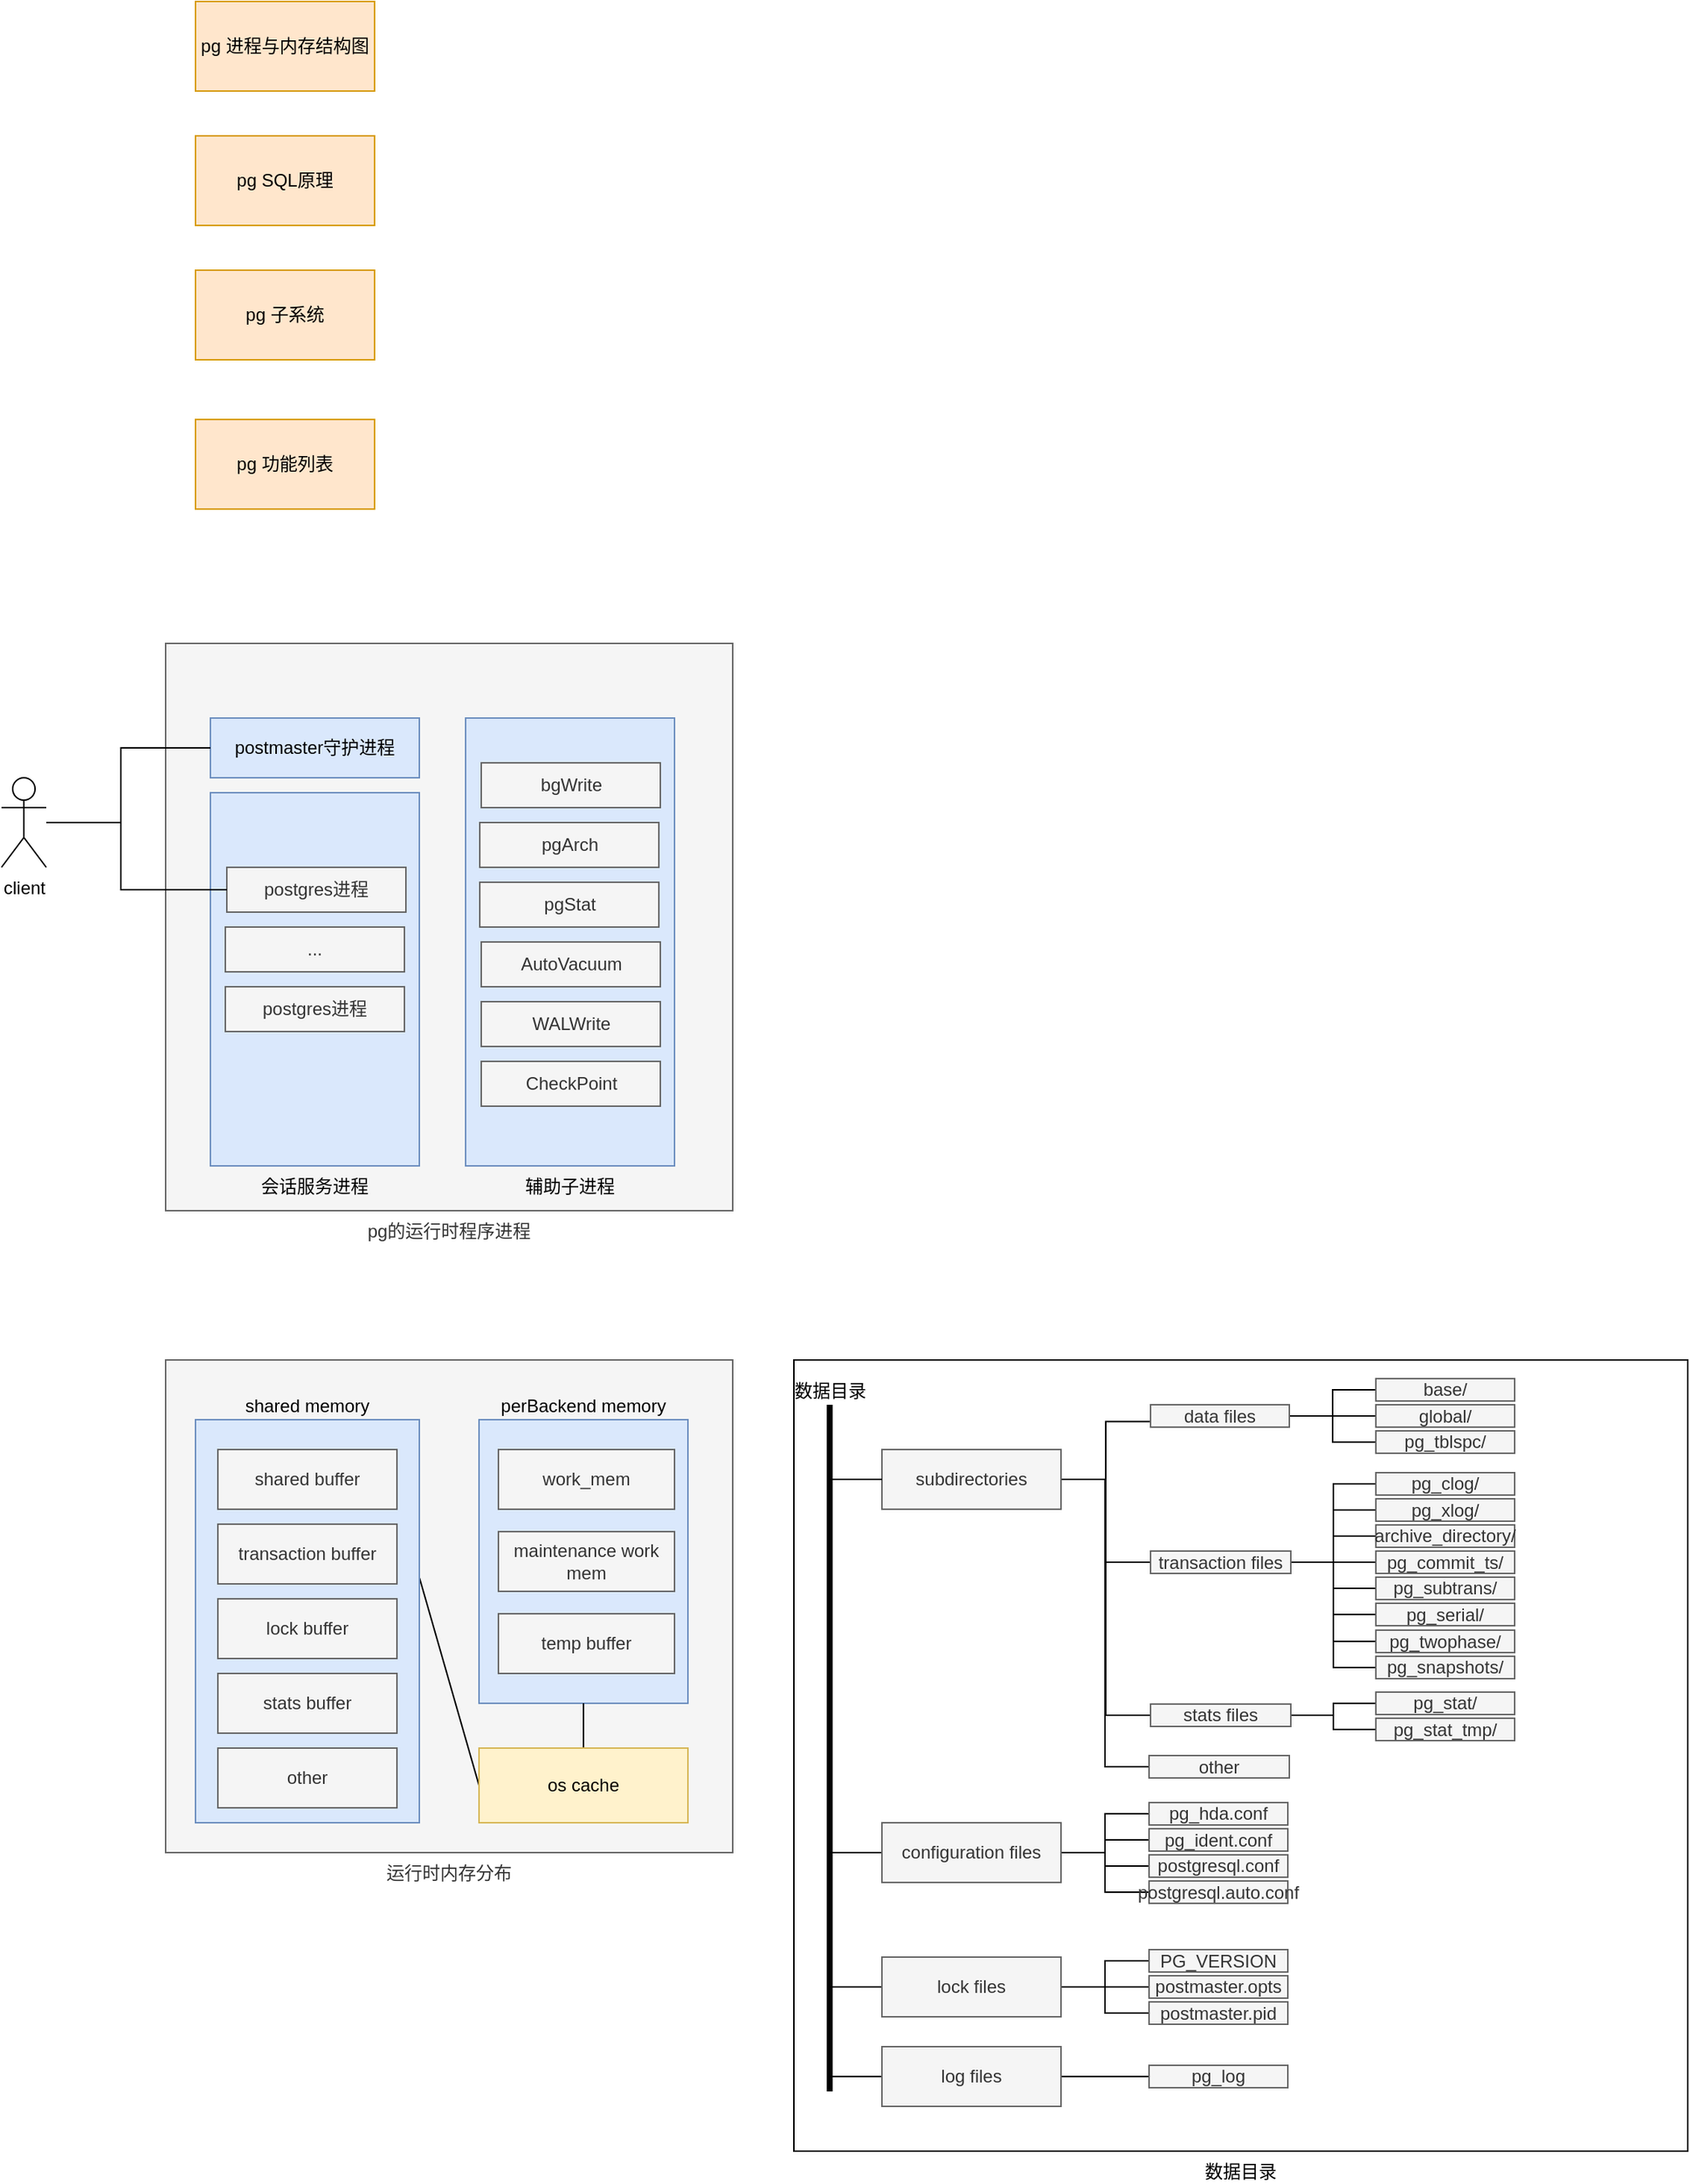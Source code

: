 <mxfile version="10.6.3" type="github"><diagram id="vr3g13BMEE8ZhwxLxWMC" name="第 1 页"><mxGraphModel dx="768" dy="972" grid="1" gridSize="10" guides="1" tooltips="1" connect="1" arrows="1" fold="1" page="1" pageScale="1" pageWidth="827" pageHeight="1169" math="0" shadow="0"><root><mxCell id="0"/><mxCell id="1" parent="0"/><mxCell id="moTQVVO1JvvIPHnxFiKA-16" value="数据目录" style="rounded=0;whiteSpace=wrap;html=1;labelPosition=center;verticalLabelPosition=bottom;align=center;verticalAlign=top;" vertex="1" parent="1"><mxGeometry x="551" y="1210" width="599" height="530" as="geometry"/></mxCell><mxCell id="q8Bx2dNp8B1ykMYG_O_N-1" value="pg的运行时程序进程&lt;br&gt;" style="rounded=0;whiteSpace=wrap;html=1;fillColor=#f5f5f5;strokeColor=#666666;labelPosition=center;verticalLabelPosition=bottom;align=center;verticalAlign=top;fontColor=#333333;" parent="1" vertex="1"><mxGeometry x="130" y="730" width="380" height="380" as="geometry"/></mxCell><mxCell id="q8Bx2dNp8B1ykMYG_O_N-2" value="pg 进程与内存结构图&lt;br&gt;" style="rounded=0;whiteSpace=wrap;html=1;fillColor=#ffe6cc;strokeColor=#d79b00;" parent="1" vertex="1"><mxGeometry x="150" y="300" width="120" height="60" as="geometry"/></mxCell><mxCell id="q8Bx2dNp8B1ykMYG_O_N-4" value="pg SQL原理&lt;br&gt;" style="rounded=0;whiteSpace=wrap;html=1;fillColor=#ffe6cc;strokeColor=#d79b00;" parent="1" vertex="1"><mxGeometry x="150" y="390" width="120" height="60" as="geometry"/></mxCell><mxCell id="q8Bx2dNp8B1ykMYG_O_N-6" value="pg 子系统&lt;br&gt;" style="rounded=0;whiteSpace=wrap;html=1;fillColor=#ffe6cc;strokeColor=#d79b00;" parent="1" vertex="1"><mxGeometry x="150" y="480" width="120" height="60" as="geometry"/></mxCell><mxCell id="q8Bx2dNp8B1ykMYG_O_N-7" value="pg 功能列表&lt;br&gt;" style="rounded=0;whiteSpace=wrap;html=1;fillColor=#ffe6cc;strokeColor=#d79b00;" parent="1" vertex="1"><mxGeometry x="150" y="580" width="120" height="60" as="geometry"/></mxCell><mxCell id="q8Bx2dNp8B1ykMYG_O_N-8" value="postmaster守护进程" style="rounded=0;whiteSpace=wrap;html=1;fillColor=#dae8fc;strokeColor=#6c8ebf;" parent="1" vertex="1"><mxGeometry x="160" y="780" width="140" height="40" as="geometry"/></mxCell><mxCell id="moTQVVO1JvvIPHnxFiKA-2" value="运行时内存分布&lt;br&gt;" style="rounded=0;whiteSpace=wrap;html=1;fillColor=#f5f5f5;strokeColor=#666666;labelPosition=center;verticalLabelPosition=bottom;align=center;verticalAlign=top;fontColor=#333333;" vertex="1" parent="1"><mxGeometry x="130" y="1210" width="380" height="330" as="geometry"/></mxCell><mxCell id="moTQVVO1JvvIPHnxFiKA-14" style="rounded=0;orthogonalLoop=1;jettySize=auto;html=1;entryX=0;entryY=0.5;entryDx=0;entryDy=0;exitX=1.001;exitY=0.393;exitDx=0;exitDy=0;endArrow=none;endFill=0;exitPerimeter=0;" edge="1" parent="1" source="moTQVVO1JvvIPHnxFiKA-3" target="moTQVVO1JvvIPHnxFiKA-5"><mxGeometry relative="1" as="geometry"/></mxCell><mxCell id="moTQVVO1JvvIPHnxFiKA-3" value="shared memory" style="rounded=0;whiteSpace=wrap;html=1;fillColor=#dae8fc;strokeColor=#6c8ebf;labelPosition=center;verticalLabelPosition=top;align=center;verticalAlign=bottom;" vertex="1" parent="1"><mxGeometry x="150" y="1250" width="150" height="270" as="geometry"/></mxCell><mxCell id="moTQVVO1JvvIPHnxFiKA-4" value="perBackend memory" style="rounded=0;whiteSpace=wrap;html=1;fillColor=#dae8fc;strokeColor=#6c8ebf;labelPosition=center;verticalLabelPosition=top;align=center;verticalAlign=bottom;" vertex="1" parent="1"><mxGeometry x="340" y="1250" width="140" height="190" as="geometry"/></mxCell><mxCell id="moTQVVO1JvvIPHnxFiKA-15" style="edgeStyle=none;rounded=0;orthogonalLoop=1;jettySize=auto;html=1;entryX=0.5;entryY=1;entryDx=0;entryDy=0;endArrow=none;endFill=0;" edge="1" parent="1" source="moTQVVO1JvvIPHnxFiKA-5" target="moTQVVO1JvvIPHnxFiKA-4"><mxGeometry relative="1" as="geometry"/></mxCell><mxCell id="moTQVVO1JvvIPHnxFiKA-5" value="os cache&lt;br&gt;" style="rounded=0;whiteSpace=wrap;html=1;fillColor=#fff2cc;strokeColor=#d6b656;labelPosition=center;verticalLabelPosition=middle;align=center;verticalAlign=middle;" vertex="1" parent="1"><mxGeometry x="340" y="1470" width="140" height="50" as="geometry"/></mxCell><mxCell id="moTQVVO1JvvIPHnxFiKA-6" value="shared buffer" style="rounded=0;whiteSpace=wrap;html=1;fillColor=#f5f5f5;strokeColor=#666666;fontColor=#333333;" vertex="1" parent="1"><mxGeometry x="165" y="1270" width="120" height="40" as="geometry"/></mxCell><mxCell id="moTQVVO1JvvIPHnxFiKA-7" value="transaction buffer" style="rounded=0;whiteSpace=wrap;html=1;fillColor=#f5f5f5;strokeColor=#666666;fontColor=#333333;" vertex="1" parent="1"><mxGeometry x="165" y="1320" width="120" height="40" as="geometry"/></mxCell><mxCell id="moTQVVO1JvvIPHnxFiKA-8" value="lock buffer" style="rounded=0;whiteSpace=wrap;html=1;fillColor=#f5f5f5;strokeColor=#666666;fontColor=#333333;" vertex="1" parent="1"><mxGeometry x="165" y="1370" width="120" height="40" as="geometry"/></mxCell><mxCell id="moTQVVO1JvvIPHnxFiKA-9" value="stats buffer" style="rounded=0;whiteSpace=wrap;html=1;fillColor=#f5f5f5;strokeColor=#666666;fontColor=#333333;" vertex="1" parent="1"><mxGeometry x="165" y="1420" width="120" height="40" as="geometry"/></mxCell><mxCell id="moTQVVO1JvvIPHnxFiKA-10" value="other" style="rounded=0;whiteSpace=wrap;html=1;fillColor=#f5f5f5;strokeColor=#666666;fontColor=#333333;" vertex="1" parent="1"><mxGeometry x="165" y="1470" width="120" height="40" as="geometry"/></mxCell><mxCell id="moTQVVO1JvvIPHnxFiKA-11" value="work_mem" style="rounded=0;whiteSpace=wrap;html=1;fillColor=#f5f5f5;strokeColor=#666666;fontColor=#333333;" vertex="1" parent="1"><mxGeometry x="353" y="1270" width="118" height="40" as="geometry"/></mxCell><mxCell id="moTQVVO1JvvIPHnxFiKA-12" value="maintenance work mem" style="rounded=0;whiteSpace=wrap;html=1;fillColor=#f5f5f5;strokeColor=#666666;fontColor=#333333;" vertex="1" parent="1"><mxGeometry x="353" y="1325" width="118" height="40" as="geometry"/></mxCell><mxCell id="moTQVVO1JvvIPHnxFiKA-13" value="temp buffer" style="rounded=0;whiteSpace=wrap;html=1;fillColor=#f5f5f5;strokeColor=#666666;fontColor=#333333;" vertex="1" parent="1"><mxGeometry x="353" y="1380" width="118" height="40" as="geometry"/></mxCell><mxCell id="moTQVVO1JvvIPHnxFiKA-37" style="edgeStyle=orthogonalEdgeStyle;rounded=0;orthogonalLoop=1;jettySize=auto;html=1;entryX=0;entryY=0.75;entryDx=0;entryDy=0;endArrow=none;endFill=0;" edge="1" parent="1" source="moTQVVO1JvvIPHnxFiKA-17" target="moTQVVO1JvvIPHnxFiKA-28"><mxGeometry relative="1" as="geometry"><Array as="points"><mxPoint x="760" y="1290"/><mxPoint x="760" y="1251"/></Array></mxGeometry></mxCell><mxCell id="moTQVVO1JvvIPHnxFiKA-38" style="edgeStyle=orthogonalEdgeStyle;rounded=0;orthogonalLoop=1;jettySize=auto;html=1;endArrow=none;endFill=0;entryX=0;entryY=0.5;entryDx=0;entryDy=0;" edge="1" parent="1" source="moTQVVO1JvvIPHnxFiKA-17" target="moTQVVO1JvvIPHnxFiKA-29"><mxGeometry relative="1" as="geometry"/></mxCell><mxCell id="moTQVVO1JvvIPHnxFiKA-39" style="edgeStyle=orthogonalEdgeStyle;rounded=0;orthogonalLoop=1;jettySize=auto;html=1;endArrow=none;endFill=0;entryX=0;entryY=0.5;entryDx=0;entryDy=0;" edge="1" parent="1" source="moTQVVO1JvvIPHnxFiKA-17" target="moTQVVO1JvvIPHnxFiKA-30"><mxGeometry relative="1" as="geometry"><Array as="points"><mxPoint x="760" y="1290"/><mxPoint x="760" y="1448"/></Array></mxGeometry></mxCell><mxCell id="moTQVVO1JvvIPHnxFiKA-40" style="edgeStyle=orthogonalEdgeStyle;rounded=0;orthogonalLoop=1;jettySize=auto;html=1;entryX=0;entryY=0.5;entryDx=0;entryDy=0;endArrow=none;endFill=0;" edge="1" parent="1" source="moTQVVO1JvvIPHnxFiKA-17" target="moTQVVO1JvvIPHnxFiKA-31"><mxGeometry relative="1" as="geometry"/></mxCell><mxCell id="moTQVVO1JvvIPHnxFiKA-17" value="subdirectories" style="rounded=0;whiteSpace=wrap;html=1;fillColor=#f5f5f5;strokeColor=#666666;fontColor=#333333;" vertex="1" parent="1"><mxGeometry x="610" y="1270" width="120" height="40" as="geometry"/></mxCell><mxCell id="moTQVVO1JvvIPHnxFiKA-19" style="edgeStyle=none;rounded=0;orthogonalLoop=1;jettySize=auto;html=1;entryX=0;entryY=0.5;entryDx=0;entryDy=0;endArrow=none;endFill=0;" edge="1" parent="1" source="moTQVVO1JvvIPHnxFiKA-18" target="moTQVVO1JvvIPHnxFiKA-17"><mxGeometry relative="1" as="geometry"/></mxCell><mxCell id="moTQVVO1JvvIPHnxFiKA-18" value="数据目录" style="line;strokeWidth=4;direction=south;html=1;perimeter=backbonePerimeter;points=[];outlineConnect=0;labelPosition=center;verticalLabelPosition=top;align=center;verticalAlign=bottom;" vertex="1" parent="1"><mxGeometry x="570" y="1240" width="10" height="460" as="geometry"/></mxCell><mxCell id="moTQVVO1JvvIPHnxFiKA-23" style="edgeStyle=none;rounded=0;orthogonalLoop=1;jettySize=auto;html=1;endArrow=none;endFill=0;" edge="1" parent="1" source="moTQVVO1JvvIPHnxFiKA-20" target="moTQVVO1JvvIPHnxFiKA-18"><mxGeometry relative="1" as="geometry"/></mxCell><mxCell id="moTQVVO1JvvIPHnxFiKA-91" style="edgeStyle=orthogonalEdgeStyle;rounded=0;orthogonalLoop=1;jettySize=auto;html=1;entryX=0;entryY=0.5;entryDx=0;entryDy=0;endArrow=none;endFill=0;" edge="1" parent="1" source="moTQVVO1JvvIPHnxFiKA-20" target="moTQVVO1JvvIPHnxFiKA-87"><mxGeometry relative="1" as="geometry"/></mxCell><mxCell id="moTQVVO1JvvIPHnxFiKA-92" style="edgeStyle=orthogonalEdgeStyle;rounded=0;orthogonalLoop=1;jettySize=auto;html=1;entryX=0;entryY=0.5;entryDx=0;entryDy=0;endArrow=none;endFill=0;" edge="1" parent="1" source="moTQVVO1JvvIPHnxFiKA-20" target="moTQVVO1JvvIPHnxFiKA-88"><mxGeometry relative="1" as="geometry"/></mxCell><mxCell id="moTQVVO1JvvIPHnxFiKA-93" style="edgeStyle=orthogonalEdgeStyle;rounded=0;orthogonalLoop=1;jettySize=auto;html=1;entryX=0;entryY=0.5;entryDx=0;entryDy=0;endArrow=none;endFill=0;" edge="1" parent="1" source="moTQVVO1JvvIPHnxFiKA-20" target="moTQVVO1JvvIPHnxFiKA-89"><mxGeometry relative="1" as="geometry"/></mxCell><mxCell id="moTQVVO1JvvIPHnxFiKA-94" style="edgeStyle=orthogonalEdgeStyle;rounded=0;orthogonalLoop=1;jettySize=auto;html=1;entryX=0;entryY=0.5;entryDx=0;entryDy=0;endArrow=none;endFill=0;" edge="1" parent="1" source="moTQVVO1JvvIPHnxFiKA-20" target="moTQVVO1JvvIPHnxFiKA-90"><mxGeometry relative="1" as="geometry"/></mxCell><mxCell id="moTQVVO1JvvIPHnxFiKA-20" value="configuration files" style="rounded=0;whiteSpace=wrap;html=1;fillColor=#f5f5f5;strokeColor=#666666;fontColor=#333333;" vertex="1" parent="1"><mxGeometry x="610" y="1520" width="120" height="40" as="geometry"/></mxCell><mxCell id="moTQVVO1JvvIPHnxFiKA-24" style="edgeStyle=none;rounded=0;orthogonalLoop=1;jettySize=auto;html=1;endArrow=none;endFill=0;" edge="1" parent="1" source="moTQVVO1JvvIPHnxFiKA-21" target="moTQVVO1JvvIPHnxFiKA-18"><mxGeometry relative="1" as="geometry"/></mxCell><mxCell id="moTQVVO1JvvIPHnxFiKA-99" style="edgeStyle=orthogonalEdgeStyle;rounded=0;orthogonalLoop=1;jettySize=auto;html=1;entryX=0;entryY=0.5;entryDx=0;entryDy=0;endArrow=none;endFill=0;" edge="1" parent="1" source="moTQVVO1JvvIPHnxFiKA-21" target="moTQVVO1JvvIPHnxFiKA-95"><mxGeometry relative="1" as="geometry"/></mxCell><mxCell id="moTQVVO1JvvIPHnxFiKA-100" style="edgeStyle=orthogonalEdgeStyle;rounded=0;orthogonalLoop=1;jettySize=auto;html=1;entryX=0;entryY=0.5;entryDx=0;entryDy=0;endArrow=none;endFill=0;" edge="1" parent="1" source="moTQVVO1JvvIPHnxFiKA-21" target="moTQVVO1JvvIPHnxFiKA-96"><mxGeometry relative="1" as="geometry"/></mxCell><mxCell id="moTQVVO1JvvIPHnxFiKA-101" style="edgeStyle=orthogonalEdgeStyle;rounded=0;orthogonalLoop=1;jettySize=auto;html=1;entryX=0;entryY=0.5;entryDx=0;entryDy=0;endArrow=none;endFill=0;" edge="1" parent="1" source="moTQVVO1JvvIPHnxFiKA-21" target="moTQVVO1JvvIPHnxFiKA-97"><mxGeometry relative="1" as="geometry"/></mxCell><mxCell id="moTQVVO1JvvIPHnxFiKA-21" value="lock files" style="rounded=0;whiteSpace=wrap;html=1;fillColor=#f5f5f5;strokeColor=#666666;fontColor=#333333;" vertex="1" parent="1"><mxGeometry x="610" y="1610" width="120" height="40" as="geometry"/></mxCell><mxCell id="moTQVVO1JvvIPHnxFiKA-25" style="edgeStyle=none;rounded=0;orthogonalLoop=1;jettySize=auto;html=1;endArrow=none;endFill=0;" edge="1" parent="1" source="moTQVVO1JvvIPHnxFiKA-22" target="moTQVVO1JvvIPHnxFiKA-18"><mxGeometry relative="1" as="geometry"/></mxCell><mxCell id="moTQVVO1JvvIPHnxFiKA-102" style="edgeStyle=orthogonalEdgeStyle;rounded=0;orthogonalLoop=1;jettySize=auto;html=1;entryX=0;entryY=0.5;entryDx=0;entryDy=0;endArrow=none;endFill=0;" edge="1" parent="1" source="moTQVVO1JvvIPHnxFiKA-22" target="moTQVVO1JvvIPHnxFiKA-98"><mxGeometry relative="1" as="geometry"/></mxCell><mxCell id="moTQVVO1JvvIPHnxFiKA-22" value="log files" style="rounded=0;whiteSpace=wrap;html=1;fillColor=#f5f5f5;strokeColor=#666666;fontColor=#333333;" vertex="1" parent="1"><mxGeometry x="610" y="1670" width="120" height="40" as="geometry"/></mxCell><mxCell id="moTQVVO1JvvIPHnxFiKA-67" style="edgeStyle=orthogonalEdgeStyle;rounded=0;orthogonalLoop=1;jettySize=auto;html=1;entryX=0;entryY=0.5;entryDx=0;entryDy=0;endArrow=none;endFill=0;" edge="1" parent="1" source="moTQVVO1JvvIPHnxFiKA-28" target="moTQVVO1JvvIPHnxFiKA-41"><mxGeometry relative="1" as="geometry"/></mxCell><mxCell id="moTQVVO1JvvIPHnxFiKA-68" style="edgeStyle=orthogonalEdgeStyle;rounded=0;orthogonalLoop=1;jettySize=auto;html=1;entryX=0;entryY=0.5;entryDx=0;entryDy=0;endArrow=none;endFill=0;" edge="1" parent="1" source="moTQVVO1JvvIPHnxFiKA-28" target="moTQVVO1JvvIPHnxFiKA-43"><mxGeometry relative="1" as="geometry"/></mxCell><mxCell id="moTQVVO1JvvIPHnxFiKA-69" style="edgeStyle=orthogonalEdgeStyle;rounded=0;orthogonalLoop=1;jettySize=auto;html=1;entryX=0;entryY=0.5;entryDx=0;entryDy=0;endArrow=none;endFill=0;" edge="1" parent="1" source="moTQVVO1JvvIPHnxFiKA-28" target="moTQVVO1JvvIPHnxFiKA-44"><mxGeometry relative="1" as="geometry"/></mxCell><mxCell id="moTQVVO1JvvIPHnxFiKA-28" value="data files" style="rounded=0;whiteSpace=wrap;html=1;fillColor=#f5f5f5;strokeColor=#666666;fontColor=#333333;" vertex="1" parent="1"><mxGeometry x="790" y="1240" width="93" height="15" as="geometry"/></mxCell><mxCell id="moTQVVO1JvvIPHnxFiKA-41" value="base/" style="rounded=0;whiteSpace=wrap;html=1;fillColor=#f5f5f5;strokeColor=#666666;fontColor=#333333;" vertex="1" parent="1"><mxGeometry x="941" y="1222.5" width="93" height="15" as="geometry"/></mxCell><mxCell id="moTQVVO1JvvIPHnxFiKA-71" style="edgeStyle=orthogonalEdgeStyle;rounded=0;orthogonalLoop=1;jettySize=auto;html=1;entryX=0;entryY=0.5;entryDx=0;entryDy=0;endArrow=none;endFill=0;" edge="1" parent="1" source="moTQVVO1JvvIPHnxFiKA-29" target="moTQVVO1JvvIPHnxFiKA-48"><mxGeometry relative="1" as="geometry"/></mxCell><mxCell id="moTQVVO1JvvIPHnxFiKA-72" style="edgeStyle=orthogonalEdgeStyle;rounded=0;orthogonalLoop=1;jettySize=auto;html=1;entryX=0;entryY=0.5;entryDx=0;entryDy=0;endArrow=none;endFill=0;" edge="1" parent="1" source="moTQVVO1JvvIPHnxFiKA-29" target="moTQVVO1JvvIPHnxFiKA-52"><mxGeometry relative="1" as="geometry"/></mxCell><mxCell id="moTQVVO1JvvIPHnxFiKA-73" style="edgeStyle=orthogonalEdgeStyle;rounded=0;orthogonalLoop=1;jettySize=auto;html=1;entryX=0;entryY=0.5;entryDx=0;entryDy=0;endArrow=none;endFill=0;" edge="1" parent="1" source="moTQVVO1JvvIPHnxFiKA-29" target="moTQVVO1JvvIPHnxFiKA-54"><mxGeometry relative="1" as="geometry"/></mxCell><mxCell id="moTQVVO1JvvIPHnxFiKA-74" style="edgeStyle=orthogonalEdgeStyle;rounded=0;orthogonalLoop=1;jettySize=auto;html=1;entryX=0;entryY=0.5;entryDx=0;entryDy=0;endArrow=none;endFill=0;" edge="1" parent="1" source="moTQVVO1JvvIPHnxFiKA-29" target="moTQVVO1JvvIPHnxFiKA-56"><mxGeometry relative="1" as="geometry"/></mxCell><mxCell id="moTQVVO1JvvIPHnxFiKA-75" style="edgeStyle=orthogonalEdgeStyle;rounded=0;orthogonalLoop=1;jettySize=auto;html=1;entryX=0;entryY=0.5;entryDx=0;entryDy=0;endArrow=none;endFill=0;" edge="1" parent="1" source="moTQVVO1JvvIPHnxFiKA-29" target="moTQVVO1JvvIPHnxFiKA-57"><mxGeometry relative="1" as="geometry"/></mxCell><mxCell id="moTQVVO1JvvIPHnxFiKA-76" style="edgeStyle=orthogonalEdgeStyle;rounded=0;orthogonalLoop=1;jettySize=auto;html=1;entryX=0;entryY=0.5;entryDx=0;entryDy=0;endArrow=none;endFill=0;" edge="1" parent="1" source="moTQVVO1JvvIPHnxFiKA-29" target="moTQVVO1JvvIPHnxFiKA-55"><mxGeometry relative="1" as="geometry"/></mxCell><mxCell id="moTQVVO1JvvIPHnxFiKA-77" style="edgeStyle=orthogonalEdgeStyle;rounded=0;orthogonalLoop=1;jettySize=auto;html=1;entryX=0;entryY=0.5;entryDx=0;entryDy=0;endArrow=none;endFill=0;" edge="1" parent="1" source="moTQVVO1JvvIPHnxFiKA-29" target="moTQVVO1JvvIPHnxFiKA-59"><mxGeometry relative="1" as="geometry"/></mxCell><mxCell id="moTQVVO1JvvIPHnxFiKA-78" style="edgeStyle=orthogonalEdgeStyle;rounded=0;orthogonalLoop=1;jettySize=auto;html=1;entryX=0;entryY=0.5;entryDx=0;entryDy=0;endArrow=none;endFill=0;" edge="1" parent="1" source="moTQVVO1JvvIPHnxFiKA-29" target="moTQVVO1JvvIPHnxFiKA-60"><mxGeometry relative="1" as="geometry"/></mxCell><mxCell id="moTQVVO1JvvIPHnxFiKA-29" value="transaction files" style="rounded=0;whiteSpace=wrap;html=1;fillColor=#f5f5f5;strokeColor=#666666;fontColor=#333333;" vertex="1" parent="1"><mxGeometry x="790" y="1338" width="94" height="15" as="geometry"/></mxCell><mxCell id="moTQVVO1JvvIPHnxFiKA-81" style="edgeStyle=orthogonalEdgeStyle;rounded=0;orthogonalLoop=1;jettySize=auto;html=1;endArrow=none;endFill=0;" edge="1" parent="1" source="moTQVVO1JvvIPHnxFiKA-30" target="moTQVVO1JvvIPHnxFiKA-79"><mxGeometry relative="1" as="geometry"/></mxCell><mxCell id="moTQVVO1JvvIPHnxFiKA-82" style="edgeStyle=orthogonalEdgeStyle;rounded=0;orthogonalLoop=1;jettySize=auto;html=1;entryX=0;entryY=0.5;entryDx=0;entryDy=0;endArrow=none;endFill=0;" edge="1" parent="1" source="moTQVVO1JvvIPHnxFiKA-30" target="moTQVVO1JvvIPHnxFiKA-80"><mxGeometry relative="1" as="geometry"/></mxCell><mxCell id="moTQVVO1JvvIPHnxFiKA-30" value="stats files" style="rounded=0;whiteSpace=wrap;html=1;fillColor=#f5f5f5;strokeColor=#666666;fontColor=#333333;" vertex="1" parent="1"><mxGeometry x="790" y="1440.5" width="94" height="15" as="geometry"/></mxCell><mxCell id="moTQVVO1JvvIPHnxFiKA-31" value="other" style="rounded=0;whiteSpace=wrap;html=1;fillColor=#f5f5f5;strokeColor=#666666;fontColor=#333333;" vertex="1" parent="1"><mxGeometry x="789" y="1475" width="94" height="15" as="geometry"/></mxCell><mxCell id="moTQVVO1JvvIPHnxFiKA-43" value="global/" style="rounded=0;whiteSpace=wrap;html=1;fillColor=#f5f5f5;strokeColor=#666666;fontColor=#333333;" vertex="1" parent="1"><mxGeometry x="941" y="1240" width="93" height="15" as="geometry"/></mxCell><mxCell id="moTQVVO1JvvIPHnxFiKA-44" value="pg_tblspc/" style="rounded=0;whiteSpace=wrap;html=1;fillColor=#f5f5f5;strokeColor=#666666;fontColor=#333333;" vertex="1" parent="1"><mxGeometry x="941" y="1257.5" width="93" height="15" as="geometry"/></mxCell><mxCell id="moTQVVO1JvvIPHnxFiKA-48" value="pg_clog/" style="rounded=0;whiteSpace=wrap;html=1;fillColor=#f5f5f5;strokeColor=#666666;fontColor=#333333;" vertex="1" parent="1"><mxGeometry x="941" y="1285.5" width="93" height="15" as="geometry"/></mxCell><mxCell id="moTQVVO1JvvIPHnxFiKA-52" value="pg_xlog/" style="rounded=0;whiteSpace=wrap;html=1;fillColor=#f5f5f5;strokeColor=#666666;fontColor=#333333;" vertex="1" parent="1"><mxGeometry x="941" y="1303" width="93" height="15" as="geometry"/></mxCell><mxCell id="moTQVVO1JvvIPHnxFiKA-54" value="archive_directory/" style="rounded=0;whiteSpace=wrap;html=1;fillColor=#f5f5f5;strokeColor=#666666;fontColor=#333333;" vertex="1" parent="1"><mxGeometry x="941" y="1320.5" width="93" height="15" as="geometry"/></mxCell><mxCell id="moTQVVO1JvvIPHnxFiKA-55" value="pg_serial/" style="rounded=0;whiteSpace=wrap;html=1;fillColor=#f5f5f5;strokeColor=#666666;fontColor=#333333;" vertex="1" parent="1"><mxGeometry x="941" y="1373" width="93" height="15" as="geometry"/></mxCell><mxCell id="moTQVVO1JvvIPHnxFiKA-56" value="pg_commit_ts/" style="rounded=0;whiteSpace=wrap;html=1;fillColor=#f5f5f5;strokeColor=#666666;fontColor=#333333;" vertex="1" parent="1"><mxGeometry x="941" y="1338" width="93" height="15" as="geometry"/></mxCell><mxCell id="moTQVVO1JvvIPHnxFiKA-57" value="pg_subtrans/" style="rounded=0;whiteSpace=wrap;html=1;fillColor=#f5f5f5;strokeColor=#666666;fontColor=#333333;" vertex="1" parent="1"><mxGeometry x="941" y="1355.5" width="93" height="15" as="geometry"/></mxCell><mxCell id="moTQVVO1JvvIPHnxFiKA-59" value="pg_twophase/" style="rounded=0;whiteSpace=wrap;html=1;fillColor=#f5f5f5;strokeColor=#666666;fontColor=#333333;" vertex="1" parent="1"><mxGeometry x="941" y="1391" width="93" height="15" as="geometry"/></mxCell><mxCell id="moTQVVO1JvvIPHnxFiKA-60" value="pg_snapshots/" style="rounded=0;whiteSpace=wrap;html=1;fillColor=#f5f5f5;strokeColor=#666666;fontColor=#333333;" vertex="1" parent="1"><mxGeometry x="941" y="1408.5" width="93" height="15" as="geometry"/></mxCell><mxCell id="moTQVVO1JvvIPHnxFiKA-79" value="pg_stat/" style="rounded=0;whiteSpace=wrap;html=1;fillColor=#f5f5f5;strokeColor=#666666;fontColor=#333333;" vertex="1" parent="1"><mxGeometry x="941" y="1432.5" width="93" height="15" as="geometry"/></mxCell><mxCell id="moTQVVO1JvvIPHnxFiKA-80" value="pg_stat_tmp/" style="rounded=0;whiteSpace=wrap;html=1;fillColor=#f5f5f5;strokeColor=#666666;fontColor=#333333;" vertex="1" parent="1"><mxGeometry x="941" y="1450" width="93" height="15" as="geometry"/></mxCell><mxCell id="moTQVVO1JvvIPHnxFiKA-87" value="pg_hda.conf" style="rounded=0;whiteSpace=wrap;html=1;fillColor=#f5f5f5;strokeColor=#666666;fontColor=#333333;" vertex="1" parent="1"><mxGeometry x="789" y="1506.5" width="93" height="15" as="geometry"/></mxCell><mxCell id="moTQVVO1JvvIPHnxFiKA-88" value="pg_ident.conf" style="rounded=0;whiteSpace=wrap;html=1;fillColor=#f5f5f5;strokeColor=#666666;fontColor=#333333;" vertex="1" parent="1"><mxGeometry x="789" y="1524" width="93" height="15" as="geometry"/></mxCell><mxCell id="moTQVVO1JvvIPHnxFiKA-89" value="postgresql.conf" style="rounded=0;whiteSpace=wrap;html=1;fillColor=#f5f5f5;strokeColor=#666666;fontColor=#333333;" vertex="1" parent="1"><mxGeometry x="789" y="1541.5" width="93" height="15" as="geometry"/></mxCell><mxCell id="moTQVVO1JvvIPHnxFiKA-90" value="postgresql.auto.conf" style="rounded=0;whiteSpace=wrap;html=1;fillColor=#f5f5f5;strokeColor=#666666;fontColor=#333333;" vertex="1" parent="1"><mxGeometry x="789" y="1559" width="93" height="15" as="geometry"/></mxCell><mxCell id="moTQVVO1JvvIPHnxFiKA-95" value="PG_VERSION" style="rounded=0;whiteSpace=wrap;html=1;fillColor=#f5f5f5;strokeColor=#666666;fontColor=#333333;" vertex="1" parent="1"><mxGeometry x="789" y="1605" width="93" height="15" as="geometry"/></mxCell><mxCell id="moTQVVO1JvvIPHnxFiKA-96" value="postmaster.opts" style="rounded=0;whiteSpace=wrap;html=1;fillColor=#f5f5f5;strokeColor=#666666;fontColor=#333333;" vertex="1" parent="1"><mxGeometry x="789" y="1622.5" width="93" height="15" as="geometry"/></mxCell><mxCell id="moTQVVO1JvvIPHnxFiKA-97" value="postmaster.pid" style="rounded=0;whiteSpace=wrap;html=1;fillColor=#f5f5f5;strokeColor=#666666;fontColor=#333333;" vertex="1" parent="1"><mxGeometry x="789" y="1640" width="93" height="15" as="geometry"/></mxCell><mxCell id="moTQVVO1JvvIPHnxFiKA-98" value="pg_log" style="rounded=0;whiteSpace=wrap;html=1;fillColor=#f5f5f5;strokeColor=#666666;fontColor=#333333;" vertex="1" parent="1"><mxGeometry x="789" y="1682.5" width="93" height="15" as="geometry"/></mxCell><mxCell id="moTQVVO1JvvIPHnxFiKA-103" value="会话服务进程" style="rounded=0;whiteSpace=wrap;html=1;fillColor=#dae8fc;strokeColor=#6c8ebf;labelPosition=center;verticalLabelPosition=bottom;align=center;verticalAlign=top;" vertex="1" parent="1"><mxGeometry x="160" y="830" width="140" height="250" as="geometry"/></mxCell><mxCell id="moTQVVO1JvvIPHnxFiKA-104" value="辅助子进程" style="rounded=0;whiteSpace=wrap;html=1;fillColor=#dae8fc;strokeColor=#6c8ebf;labelPosition=center;verticalLabelPosition=bottom;align=center;verticalAlign=top;" vertex="1" parent="1"><mxGeometry x="331" y="780" width="140" height="300" as="geometry"/></mxCell><mxCell id="moTQVVO1JvvIPHnxFiKA-107" value="bgWrite" style="rounded=0;whiteSpace=wrap;html=1;fillColor=#f5f5f5;strokeColor=#666666;fontColor=#333333;" vertex="1" parent="1"><mxGeometry x="341.5" y="810" width="120" height="30" as="geometry"/></mxCell><mxCell id="moTQVVO1JvvIPHnxFiKA-108" value="pgArch" style="rounded=0;whiteSpace=wrap;html=1;fillColor=#f5f5f5;strokeColor=#666666;fontColor=#333333;" vertex="1" parent="1"><mxGeometry x="340.5" y="850" width="120" height="30" as="geometry"/></mxCell><mxCell id="moTQVVO1JvvIPHnxFiKA-109" value="pgStat" style="rounded=0;whiteSpace=wrap;html=1;fillColor=#f5f5f5;strokeColor=#666666;fontColor=#333333;" vertex="1" parent="1"><mxGeometry x="340.5" y="890" width="120" height="30" as="geometry"/></mxCell><mxCell id="moTQVVO1JvvIPHnxFiKA-110" value="CheckPoint" style="rounded=0;whiteSpace=wrap;html=1;fillColor=#f5f5f5;strokeColor=#666666;fontColor=#333333;" vertex="1" parent="1"><mxGeometry x="341.5" y="1010" width="120" height="30" as="geometry"/></mxCell><mxCell id="moTQVVO1JvvIPHnxFiKA-111" value="AutoVacuum" style="rounded=0;whiteSpace=wrap;html=1;fillColor=#f5f5f5;strokeColor=#666666;fontColor=#333333;" vertex="1" parent="1"><mxGeometry x="341.5" y="930" width="120" height="30" as="geometry"/></mxCell><mxCell id="moTQVVO1JvvIPHnxFiKA-112" value="WALWrite" style="rounded=0;whiteSpace=wrap;html=1;fillColor=#f5f5f5;strokeColor=#666666;fontColor=#333333;" vertex="1" parent="1"><mxGeometry x="341.5" y="970" width="120" height="30" as="geometry"/></mxCell><mxCell id="moTQVVO1JvvIPHnxFiKA-113" value="postgres进程" style="rounded=0;whiteSpace=wrap;html=1;fillColor=#f5f5f5;strokeColor=#666666;fontColor=#333333;" vertex="1" parent="1"><mxGeometry x="171" y="880" width="120" height="30" as="geometry"/></mxCell><mxCell id="moTQVVO1JvvIPHnxFiKA-114" value="..." style="rounded=0;whiteSpace=wrap;html=1;fillColor=#f5f5f5;strokeColor=#666666;fontColor=#333333;" vertex="1" parent="1"><mxGeometry x="170" y="920" width="120" height="30" as="geometry"/></mxCell><mxCell id="moTQVVO1JvvIPHnxFiKA-115" value="postgres进程" style="rounded=0;whiteSpace=wrap;html=1;fillColor=#f5f5f5;strokeColor=#666666;fontColor=#333333;" vertex="1" parent="1"><mxGeometry x="170" y="960" width="120" height="30" as="geometry"/></mxCell><mxCell id="moTQVVO1JvvIPHnxFiKA-117" style="edgeStyle=orthogonalEdgeStyle;rounded=0;orthogonalLoop=1;jettySize=auto;html=1;endArrow=none;endFill=0;" edge="1" parent="1" source="moTQVVO1JvvIPHnxFiKA-116" target="q8Bx2dNp8B1ykMYG_O_N-8"><mxGeometry relative="1" as="geometry"><Array as="points"><mxPoint x="100" y="850"/><mxPoint x="100" y="800"/></Array></mxGeometry></mxCell><mxCell id="moTQVVO1JvvIPHnxFiKA-118" style="edgeStyle=orthogonalEdgeStyle;rounded=0;orthogonalLoop=1;jettySize=auto;html=1;entryX=0;entryY=0.5;entryDx=0;entryDy=0;endArrow=none;endFill=0;" edge="1" parent="1" source="moTQVVO1JvvIPHnxFiKA-116" target="moTQVVO1JvvIPHnxFiKA-113"><mxGeometry relative="1" as="geometry"><Array as="points"><mxPoint x="100" y="850"/><mxPoint x="100" y="895"/></Array></mxGeometry></mxCell><mxCell id="moTQVVO1JvvIPHnxFiKA-116" value="client" style="shape=umlActor;verticalLabelPosition=bottom;labelBackgroundColor=#ffffff;verticalAlign=top;html=1;" vertex="1" parent="1"><mxGeometry x="20" y="820" width="30" height="60" as="geometry"/></mxCell></root></mxGraphModel></diagram></mxfile>
